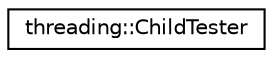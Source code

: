 digraph "Graphical Class Hierarchy"
{
 // LATEX_PDF_SIZE
  edge [fontname="Helvetica",fontsize="10",labelfontname="Helvetica",labelfontsize="10"];
  node [fontname="Helvetica",fontsize="10",shape=record];
  rankdir="LR";
  Node0 [label="threading::ChildTester",height=0.2,width=0.4,color="black", fillcolor="white", style="filled",URL="$classthreading_1_1_child_tester.html",tooltip="This class handles getting message about testing and running tests."];
}
